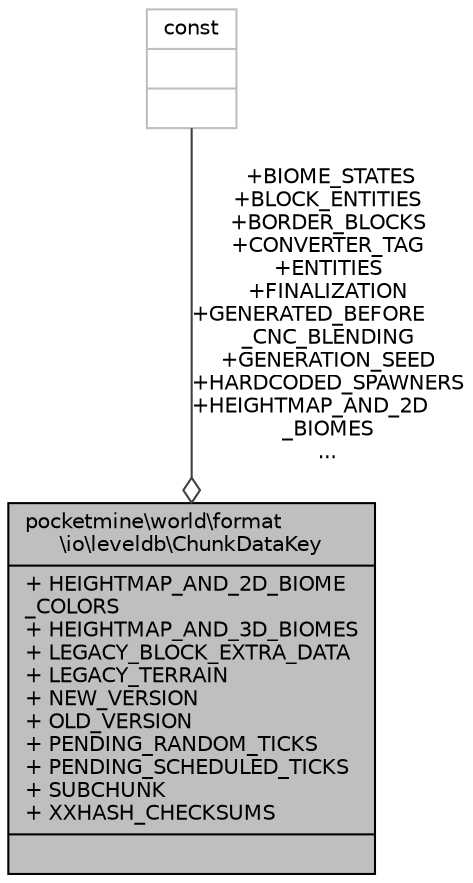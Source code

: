 digraph "pocketmine\world\format\io\leveldb\ChunkDataKey"
{
 // INTERACTIVE_SVG=YES
 // LATEX_PDF_SIZE
  edge [fontname="Helvetica",fontsize="10",labelfontname="Helvetica",labelfontsize="10"];
  node [fontname="Helvetica",fontsize="10",shape=record];
  Node1 [label="{pocketmine\\world\\format\l\\io\\leveldb\\ChunkDataKey\n|+ HEIGHTMAP_AND_2D_BIOME\l_COLORS\l+ HEIGHTMAP_AND_3D_BIOMES\l+ LEGACY_BLOCK_EXTRA_DATA\l+ LEGACY_TERRAIN\l+ NEW_VERSION\l+ OLD_VERSION\l+ PENDING_RANDOM_TICKS\l+ PENDING_SCHEDULED_TICKS\l+ SUBCHUNK\l+ XXHASH_CHECKSUMS\l|}",height=0.2,width=0.4,color="black", fillcolor="grey75", style="filled", fontcolor="black",tooltip=" "];
  Node2 -> Node1 [color="grey25",fontsize="10",style="solid",label=" +BIOME_STATES\n+BLOCK_ENTITIES\n+BORDER_BLOCKS\n+CONVERTER_TAG\n+ENTITIES\n+FINALIZATION\n+GENERATED_BEFORE\l_CNC_BLENDING\n+GENERATION_SEED\n+HARDCODED_SPAWNERS\n+HEIGHTMAP_AND_2D\l_BIOMES\n..." ,arrowhead="odiamond",fontname="Helvetica"];
  Node2 [label="{const\n||}",height=0.2,width=0.4,color="grey75", fillcolor="white", style="filled",tooltip=" "];
}
